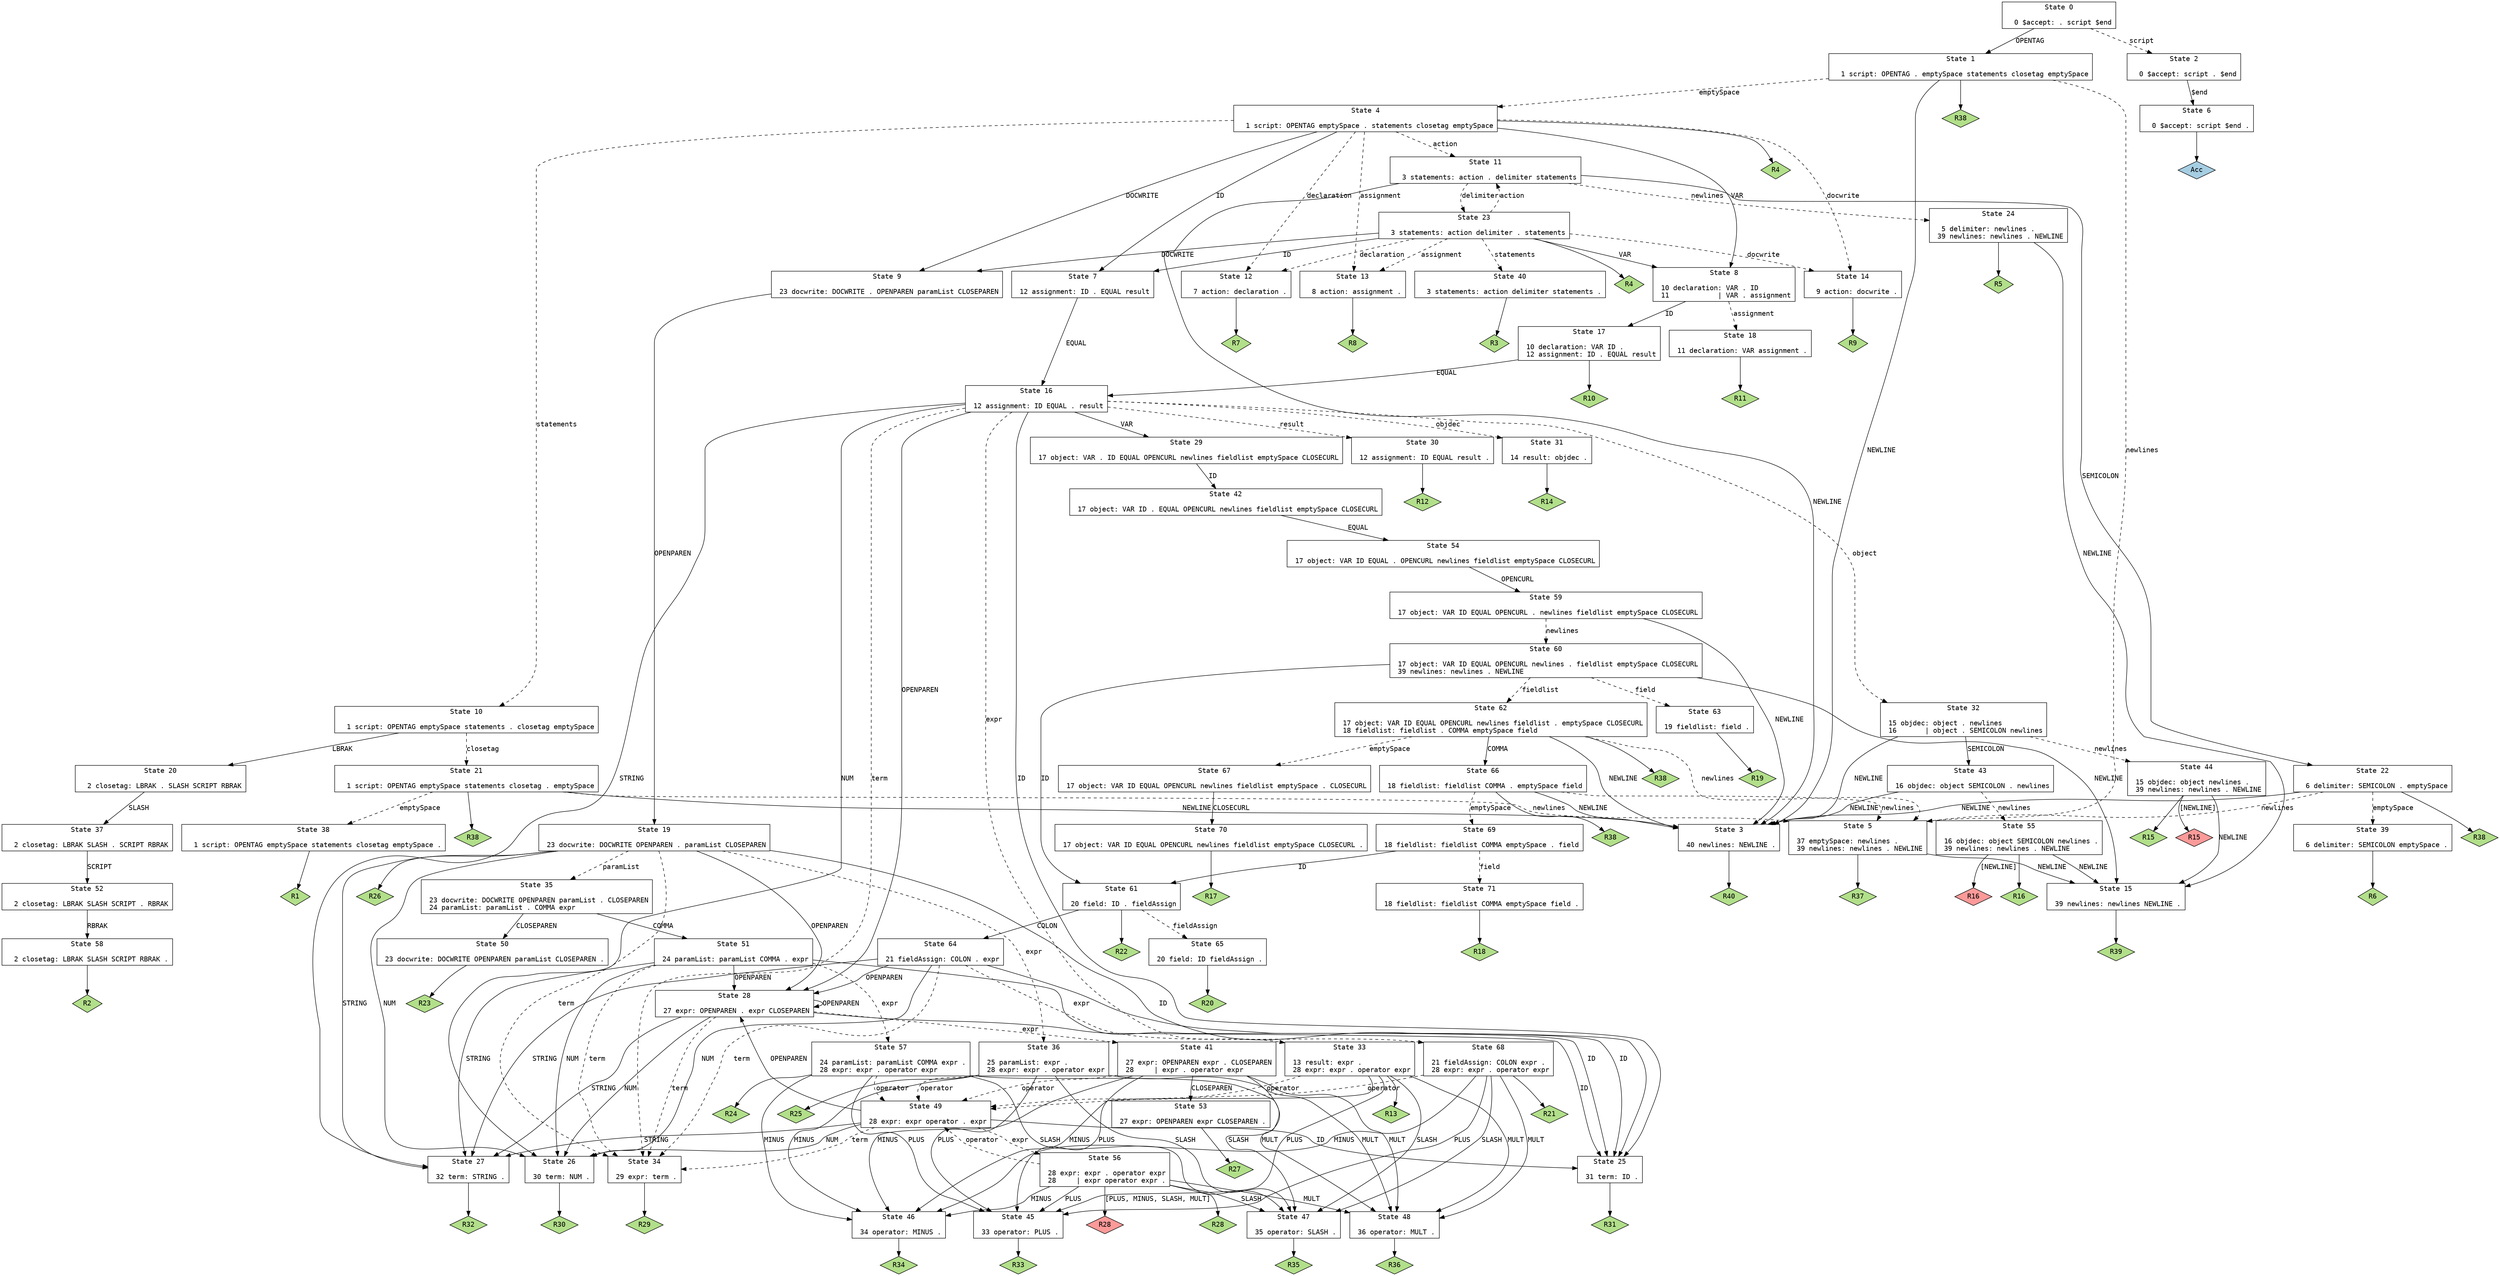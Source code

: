// Generated by GNU Bison 3.0.
// Report bugs to <bug-bison@gnu.org>.
// Home page: <http://www.gnu.org/software/bison/>.

digraph "parser.y"
{
  node [fontname = courier, shape = box, colorscheme = paired6]
  edge [fontname = courier]

  0 [label="State 0\n\l  0 $accept: . script $end\l"]
  0 -> 1 [style=solid label="OPENTAG"]
  0 -> 2 [style=dashed label="script"]
  1 [label="State 1\n\l  1 script: OPENTAG . emptySpace statements closetag emptySpace\l"]
  1 -> 3 [style=solid label="NEWLINE"]
  1 -> 4 [style=dashed label="emptySpace"]
  1 -> 5 [style=dashed label="newlines"]
  1 -> "1R38" [style=solid]
 "1R38" [label="R38", fillcolor=3, shape=diamond, style=filled]
  2 [label="State 2\n\l  0 $accept: script . $end\l"]
  2 -> 6 [style=solid label="$end"]
  3 [label="State 3\n\l 40 newlines: NEWLINE .\l"]
  3 -> "3R40" [style=solid]
 "3R40" [label="R40", fillcolor=3, shape=diamond, style=filled]
  4 [label="State 4\n\l  1 script: OPENTAG emptySpace . statements closetag emptySpace\l"]
  4 -> 7 [style=solid label="ID"]
  4 -> 8 [style=solid label="VAR"]
  4 -> 9 [style=solid label="DOCWRITE"]
  4 -> 10 [style=dashed label="statements"]
  4 -> 11 [style=dashed label="action"]
  4 -> 12 [style=dashed label="declaration"]
  4 -> 13 [style=dashed label="assignment"]
  4 -> 14 [style=dashed label="docwrite"]
  4 -> "4R4" [style=solid]
 "4R4" [label="R4", fillcolor=3, shape=diamond, style=filled]
  5 [label="State 5\n\l 37 emptySpace: newlines .\l 39 newlines: newlines . NEWLINE\l"]
  5 -> 15 [style=solid label="NEWLINE"]
  5 -> "5R37" [style=solid]
 "5R37" [label="R37", fillcolor=3, shape=diamond, style=filled]
  6 [label="State 6\n\l  0 $accept: script $end .\l"]
  6 -> "6R0" [style=solid]
 "6R0" [label="Acc", fillcolor=1, shape=diamond, style=filled]
  7 [label="State 7\n\l 12 assignment: ID . EQUAL result\l"]
  7 -> 16 [style=solid label="EQUAL"]
  8 [label="State 8\n\l 10 declaration: VAR . ID\l 11            | VAR . assignment\l"]
  8 -> 17 [style=solid label="ID"]
  8 -> 18 [style=dashed label="assignment"]
  9 [label="State 9\n\l 23 docwrite: DOCWRITE . OPENPAREN paramList CLOSEPAREN\l"]
  9 -> 19 [style=solid label="OPENPAREN"]
  10 [label="State 10\n\l  1 script: OPENTAG emptySpace statements . closetag emptySpace\l"]
  10 -> 20 [style=solid label="LBRAK"]
  10 -> 21 [style=dashed label="closetag"]
  11 [label="State 11\n\l  3 statements: action . delimiter statements\l"]
  11 -> 3 [style=solid label="NEWLINE"]
  11 -> 22 [style=solid label="SEMICOLON"]
  11 -> 23 [style=dashed label="delimiter"]
  11 -> 24 [style=dashed label="newlines"]
  12 [label="State 12\n\l  7 action: declaration .\l"]
  12 -> "12R7" [style=solid]
 "12R7" [label="R7", fillcolor=3, shape=diamond, style=filled]
  13 [label="State 13\n\l  8 action: assignment .\l"]
  13 -> "13R8" [style=solid]
 "13R8" [label="R8", fillcolor=3, shape=diamond, style=filled]
  14 [label="State 14\n\l  9 action: docwrite .\l"]
  14 -> "14R9" [style=solid]
 "14R9" [label="R9", fillcolor=3, shape=diamond, style=filled]
  15 [label="State 15\n\l 39 newlines: newlines NEWLINE .\l"]
  15 -> "15R39" [style=solid]
 "15R39" [label="R39", fillcolor=3, shape=diamond, style=filled]
  16 [label="State 16\n\l 12 assignment: ID EQUAL . result\l"]
  16 -> 25 [style=solid label="ID"]
  16 -> 26 [style=solid label="NUM"]
  16 -> 27 [style=solid label="STRING"]
  16 -> 28 [style=solid label="OPENPAREN"]
  16 -> 29 [style=solid label="VAR"]
  16 -> 30 [style=dashed label="result"]
  16 -> 31 [style=dashed label="objdec"]
  16 -> 32 [style=dashed label="object"]
  16 -> 33 [style=dashed label="expr"]
  16 -> 34 [style=dashed label="term"]
  17 [label="State 17\n\l 10 declaration: VAR ID .\l 12 assignment: ID . EQUAL result\l"]
  17 -> 16 [style=solid label="EQUAL"]
  17 -> "17R10" [style=solid]
 "17R10" [label="R10", fillcolor=3, shape=diamond, style=filled]
  18 [label="State 18\n\l 11 declaration: VAR assignment .\l"]
  18 -> "18R11" [style=solid]
 "18R11" [label="R11", fillcolor=3, shape=diamond, style=filled]
  19 [label="State 19\n\l 23 docwrite: DOCWRITE OPENPAREN . paramList CLOSEPAREN\l"]
  19 -> 25 [style=solid label="ID"]
  19 -> 26 [style=solid label="NUM"]
  19 -> 27 [style=solid label="STRING"]
  19 -> 28 [style=solid label="OPENPAREN"]
  19 -> 35 [style=dashed label="paramList"]
  19 -> 36 [style=dashed label="expr"]
  19 -> 34 [style=dashed label="term"]
  19 -> "19R26" [style=solid]
 "19R26" [label="R26", fillcolor=3, shape=diamond, style=filled]
  20 [label="State 20\n\l  2 closetag: LBRAK . SLASH SCRIPT RBRAK\l"]
  20 -> 37 [style=solid label="SLASH"]
  21 [label="State 21\n\l  1 script: OPENTAG emptySpace statements closetag . emptySpace\l"]
  21 -> 3 [style=solid label="NEWLINE"]
  21 -> 38 [style=dashed label="emptySpace"]
  21 -> 5 [style=dashed label="newlines"]
  21 -> "21R38" [style=solid]
 "21R38" [label="R38", fillcolor=3, shape=diamond, style=filled]
  22 [label="State 22\n\l  6 delimiter: SEMICOLON . emptySpace\l"]
  22 -> 3 [style=solid label="NEWLINE"]
  22 -> 39 [style=dashed label="emptySpace"]
  22 -> 5 [style=dashed label="newlines"]
  22 -> "22R38" [style=solid]
 "22R38" [label="R38", fillcolor=3, shape=diamond, style=filled]
  23 [label="State 23\n\l  3 statements: action delimiter . statements\l"]
  23 -> 7 [style=solid label="ID"]
  23 -> 8 [style=solid label="VAR"]
  23 -> 9 [style=solid label="DOCWRITE"]
  23 -> 40 [style=dashed label="statements"]
  23 -> 11 [style=dashed label="action"]
  23 -> 12 [style=dashed label="declaration"]
  23 -> 13 [style=dashed label="assignment"]
  23 -> 14 [style=dashed label="docwrite"]
  23 -> "23R4" [style=solid]
 "23R4" [label="R4", fillcolor=3, shape=diamond, style=filled]
  24 [label="State 24\n\l  5 delimiter: newlines .\l 39 newlines: newlines . NEWLINE\l"]
  24 -> 15 [style=solid label="NEWLINE"]
  24 -> "24R5" [style=solid]
 "24R5" [label="R5", fillcolor=3, shape=diamond, style=filled]
  25 [label="State 25\n\l 31 term: ID .\l"]
  25 -> "25R31" [style=solid]
 "25R31" [label="R31", fillcolor=3, shape=diamond, style=filled]
  26 [label="State 26\n\l 30 term: NUM .\l"]
  26 -> "26R30" [style=solid]
 "26R30" [label="R30", fillcolor=3, shape=diamond, style=filled]
  27 [label="State 27\n\l 32 term: STRING .\l"]
  27 -> "27R32" [style=solid]
 "27R32" [label="R32", fillcolor=3, shape=diamond, style=filled]
  28 [label="State 28\n\l 27 expr: OPENPAREN . expr CLOSEPAREN\l"]
  28 -> 25 [style=solid label="ID"]
  28 -> 26 [style=solid label="NUM"]
  28 -> 27 [style=solid label="STRING"]
  28 -> 28 [style=solid label="OPENPAREN"]
  28 -> 41 [style=dashed label="expr"]
  28 -> 34 [style=dashed label="term"]
  29 [label="State 29\n\l 17 object: VAR . ID EQUAL OPENCURL newlines fieldlist emptySpace CLOSECURL\l"]
  29 -> 42 [style=solid label="ID"]
  30 [label="State 30\n\l 12 assignment: ID EQUAL result .\l"]
  30 -> "30R12" [style=solid]
 "30R12" [label="R12", fillcolor=3, shape=diamond, style=filled]
  31 [label="State 31\n\l 14 result: objdec .\l"]
  31 -> "31R14" [style=solid]
 "31R14" [label="R14", fillcolor=3, shape=diamond, style=filled]
  32 [label="State 32\n\l 15 objdec: object . newlines\l 16       | object . SEMICOLON newlines\l"]
  32 -> 3 [style=solid label="NEWLINE"]
  32 -> 43 [style=solid label="SEMICOLON"]
  32 -> 44 [style=dashed label="newlines"]
  33 [label="State 33\n\l 13 result: expr .\l 28 expr: expr . operator expr\l"]
  33 -> 45 [style=solid label="PLUS"]
  33 -> 46 [style=solid label="MINUS"]
  33 -> 47 [style=solid label="SLASH"]
  33 -> 48 [style=solid label="MULT"]
  33 -> 49 [style=dashed label="operator"]
  33 -> "33R13" [style=solid]
 "33R13" [label="R13", fillcolor=3, shape=diamond, style=filled]
  34 [label="State 34\n\l 29 expr: term .\l"]
  34 -> "34R29" [style=solid]
 "34R29" [label="R29", fillcolor=3, shape=diamond, style=filled]
  35 [label="State 35\n\l 23 docwrite: DOCWRITE OPENPAREN paramList . CLOSEPAREN\l 24 paramList: paramList . COMMA expr\l"]
  35 -> 50 [style=solid label="CLOSEPAREN"]
  35 -> 51 [style=solid label="COMMA"]
  36 [label="State 36\n\l 25 paramList: expr .\l 28 expr: expr . operator expr\l"]
  36 -> 45 [style=solid label="PLUS"]
  36 -> 46 [style=solid label="MINUS"]
  36 -> 47 [style=solid label="SLASH"]
  36 -> 48 [style=solid label="MULT"]
  36 -> 49 [style=dashed label="operator"]
  36 -> "36R25" [style=solid]
 "36R25" [label="R25", fillcolor=3, shape=diamond, style=filled]
  37 [label="State 37\n\l  2 closetag: LBRAK SLASH . SCRIPT RBRAK\l"]
  37 -> 52 [style=solid label="SCRIPT"]
  38 [label="State 38\n\l  1 script: OPENTAG emptySpace statements closetag emptySpace .\l"]
  38 -> "38R1" [style=solid]
 "38R1" [label="R1", fillcolor=3, shape=diamond, style=filled]
  39 [label="State 39\n\l  6 delimiter: SEMICOLON emptySpace .\l"]
  39 -> "39R6" [style=solid]
 "39R6" [label="R6", fillcolor=3, shape=diamond, style=filled]
  40 [label="State 40\n\l  3 statements: action delimiter statements .\l"]
  40 -> "40R3" [style=solid]
 "40R3" [label="R3", fillcolor=3, shape=diamond, style=filled]
  41 [label="State 41\n\l 27 expr: OPENPAREN expr . CLOSEPAREN\l 28     | expr . operator expr\l"]
  41 -> 45 [style=solid label="PLUS"]
  41 -> 46 [style=solid label="MINUS"]
  41 -> 47 [style=solid label="SLASH"]
  41 -> 48 [style=solid label="MULT"]
  41 -> 53 [style=solid label="CLOSEPAREN"]
  41 -> 49 [style=dashed label="operator"]
  42 [label="State 42\n\l 17 object: VAR ID . EQUAL OPENCURL newlines fieldlist emptySpace CLOSECURL\l"]
  42 -> 54 [style=solid label="EQUAL"]
  43 [label="State 43\n\l 16 objdec: object SEMICOLON . newlines\l"]
  43 -> 3 [style=solid label="NEWLINE"]
  43 -> 55 [style=dashed label="newlines"]
  44 [label="State 44\n\l 15 objdec: object newlines .\l 39 newlines: newlines . NEWLINE\l"]
  44 -> 15 [style=solid label="NEWLINE"]
  44 -> "44R15d" [label="[NEWLINE]", style=solid]
 "44R15d" [label="R15", fillcolor=5, shape=diamond, style=filled]
  44 -> "44R15" [style=solid]
 "44R15" [label="R15", fillcolor=3, shape=diamond, style=filled]
  45 [label="State 45\n\l 33 operator: PLUS .\l"]
  45 -> "45R33" [style=solid]
 "45R33" [label="R33", fillcolor=3, shape=diamond, style=filled]
  46 [label="State 46\n\l 34 operator: MINUS .\l"]
  46 -> "46R34" [style=solid]
 "46R34" [label="R34", fillcolor=3, shape=diamond, style=filled]
  47 [label="State 47\n\l 35 operator: SLASH .\l"]
  47 -> "47R35" [style=solid]
 "47R35" [label="R35", fillcolor=3, shape=diamond, style=filled]
  48 [label="State 48\n\l 36 operator: MULT .\l"]
  48 -> "48R36" [style=solid]
 "48R36" [label="R36", fillcolor=3, shape=diamond, style=filled]
  49 [label="State 49\n\l 28 expr: expr operator . expr\l"]
  49 -> 25 [style=solid label="ID"]
  49 -> 26 [style=solid label="NUM"]
  49 -> 27 [style=solid label="STRING"]
  49 -> 28 [style=solid label="OPENPAREN"]
  49 -> 56 [style=dashed label="expr"]
  49 -> 34 [style=dashed label="term"]
  50 [label="State 50\n\l 23 docwrite: DOCWRITE OPENPAREN paramList CLOSEPAREN .\l"]
  50 -> "50R23" [style=solid]
 "50R23" [label="R23", fillcolor=3, shape=diamond, style=filled]
  51 [label="State 51\n\l 24 paramList: paramList COMMA . expr\l"]
  51 -> 25 [style=solid label="ID"]
  51 -> 26 [style=solid label="NUM"]
  51 -> 27 [style=solid label="STRING"]
  51 -> 28 [style=solid label="OPENPAREN"]
  51 -> 57 [style=dashed label="expr"]
  51 -> 34 [style=dashed label="term"]
  52 [label="State 52\n\l  2 closetag: LBRAK SLASH SCRIPT . RBRAK\l"]
  52 -> 58 [style=solid label="RBRAK"]
  53 [label="State 53\n\l 27 expr: OPENPAREN expr CLOSEPAREN .\l"]
  53 -> "53R27" [style=solid]
 "53R27" [label="R27", fillcolor=3, shape=diamond, style=filled]
  54 [label="State 54\n\l 17 object: VAR ID EQUAL . OPENCURL newlines fieldlist emptySpace CLOSECURL\l"]
  54 -> 59 [style=solid label="OPENCURL"]
  55 [label="State 55\n\l 16 objdec: object SEMICOLON newlines .\l 39 newlines: newlines . NEWLINE\l"]
  55 -> 15 [style=solid label="NEWLINE"]
  55 -> "55R16d" [label="[NEWLINE]", style=solid]
 "55R16d" [label="R16", fillcolor=5, shape=diamond, style=filled]
  55 -> "55R16" [style=solid]
 "55R16" [label="R16", fillcolor=3, shape=diamond, style=filled]
  56 [label="State 56\n\l 28 expr: expr . operator expr\l 28     | expr operator expr .\l"]
  56 -> 45 [style=solid label="PLUS"]
  56 -> 46 [style=solid label="MINUS"]
  56 -> 47 [style=solid label="SLASH"]
  56 -> 48 [style=solid label="MULT"]
  56 -> 49 [style=dashed label="operator"]
  56 -> "56R28d" [label="[PLUS, MINUS, SLASH, MULT]", style=solid]
 "56R28d" [label="R28", fillcolor=5, shape=diamond, style=filled]
  56 -> "56R28" [style=solid]
 "56R28" [label="R28", fillcolor=3, shape=diamond, style=filled]
  57 [label="State 57\n\l 24 paramList: paramList COMMA expr .\l 28 expr: expr . operator expr\l"]
  57 -> 45 [style=solid label="PLUS"]
  57 -> 46 [style=solid label="MINUS"]
  57 -> 47 [style=solid label="SLASH"]
  57 -> 48 [style=solid label="MULT"]
  57 -> 49 [style=dashed label="operator"]
  57 -> "57R24" [style=solid]
 "57R24" [label="R24", fillcolor=3, shape=diamond, style=filled]
  58 [label="State 58\n\l  2 closetag: LBRAK SLASH SCRIPT RBRAK .\l"]
  58 -> "58R2" [style=solid]
 "58R2" [label="R2", fillcolor=3, shape=diamond, style=filled]
  59 [label="State 59\n\l 17 object: VAR ID EQUAL OPENCURL . newlines fieldlist emptySpace CLOSECURL\l"]
  59 -> 3 [style=solid label="NEWLINE"]
  59 -> 60 [style=dashed label="newlines"]
  60 [label="State 60\n\l 17 object: VAR ID EQUAL OPENCURL newlines . fieldlist emptySpace CLOSECURL\l 39 newlines: newlines . NEWLINE\l"]
  60 -> 61 [style=solid label="ID"]
  60 -> 15 [style=solid label="NEWLINE"]
  60 -> 62 [style=dashed label="fieldlist"]
  60 -> 63 [style=dashed label="field"]
  61 [label="State 61\n\l 20 field: ID . fieldAssign\l"]
  61 -> 64 [style=solid label="COLON"]
  61 -> 65 [style=dashed label="fieldAssign"]
  61 -> "61R22" [style=solid]
 "61R22" [label="R22", fillcolor=3, shape=diamond, style=filled]
  62 [label="State 62\n\l 17 object: VAR ID EQUAL OPENCURL newlines fieldlist . emptySpace CLOSECURL\l 18 fieldlist: fieldlist . COMMA emptySpace field\l"]
  62 -> 3 [style=solid label="NEWLINE"]
  62 -> 66 [style=solid label="COMMA"]
  62 -> 67 [style=dashed label="emptySpace"]
  62 -> 5 [style=dashed label="newlines"]
  62 -> "62R38" [style=solid]
 "62R38" [label="R38", fillcolor=3, shape=diamond, style=filled]
  63 [label="State 63\n\l 19 fieldlist: field .\l"]
  63 -> "63R19" [style=solid]
 "63R19" [label="R19", fillcolor=3, shape=diamond, style=filled]
  64 [label="State 64\n\l 21 fieldAssign: COLON . expr\l"]
  64 -> 25 [style=solid label="ID"]
  64 -> 26 [style=solid label="NUM"]
  64 -> 27 [style=solid label="STRING"]
  64 -> 28 [style=solid label="OPENPAREN"]
  64 -> 68 [style=dashed label="expr"]
  64 -> 34 [style=dashed label="term"]
  65 [label="State 65\n\l 20 field: ID fieldAssign .\l"]
  65 -> "65R20" [style=solid]
 "65R20" [label="R20", fillcolor=3, shape=diamond, style=filled]
  66 [label="State 66\n\l 18 fieldlist: fieldlist COMMA . emptySpace field\l"]
  66 -> 3 [style=solid label="NEWLINE"]
  66 -> 69 [style=dashed label="emptySpace"]
  66 -> 5 [style=dashed label="newlines"]
  66 -> "66R38" [style=solid]
 "66R38" [label="R38", fillcolor=3, shape=diamond, style=filled]
  67 [label="State 67\n\l 17 object: VAR ID EQUAL OPENCURL newlines fieldlist emptySpace . CLOSECURL\l"]
  67 -> 70 [style=solid label="CLOSECURL"]
  68 [label="State 68\n\l 21 fieldAssign: COLON expr .\l 28 expr: expr . operator expr\l"]
  68 -> 45 [style=solid label="PLUS"]
  68 -> 46 [style=solid label="MINUS"]
  68 -> 47 [style=solid label="SLASH"]
  68 -> 48 [style=solid label="MULT"]
  68 -> 49 [style=dashed label="operator"]
  68 -> "68R21" [style=solid]
 "68R21" [label="R21", fillcolor=3, shape=diamond, style=filled]
  69 [label="State 69\n\l 18 fieldlist: fieldlist COMMA emptySpace . field\l"]
  69 -> 61 [style=solid label="ID"]
  69 -> 71 [style=dashed label="field"]
  70 [label="State 70\n\l 17 object: VAR ID EQUAL OPENCURL newlines fieldlist emptySpace CLOSECURL .\l"]
  70 -> "70R17" [style=solid]
 "70R17" [label="R17", fillcolor=3, shape=diamond, style=filled]
  71 [label="State 71\n\l 18 fieldlist: fieldlist COMMA emptySpace field .\l"]
  71 -> "71R18" [style=solid]
 "71R18" [label="R18", fillcolor=3, shape=diamond, style=filled]
}
